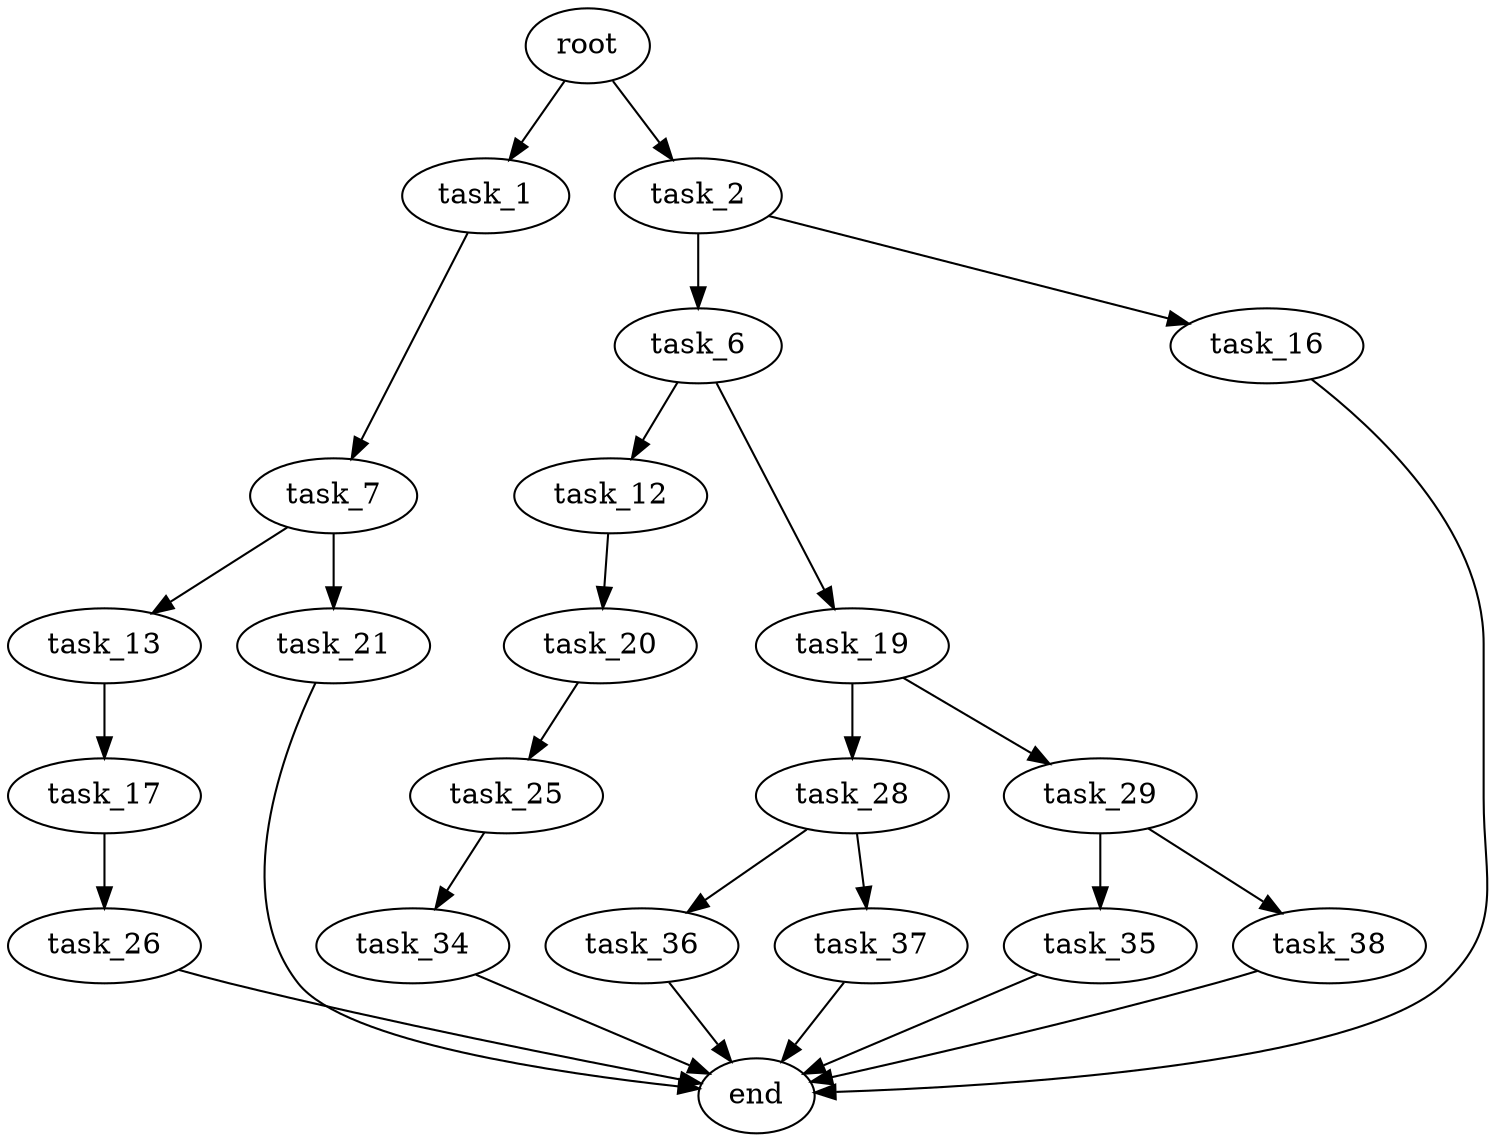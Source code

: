 digraph G {
  root [size="0.000000"];
  task_1 [size="42386535417.000000"];
  task_2 [size="231928233984.000000"];
  task_6 [size="310458680354.000000"];
  task_7 [size="7173428367.000000"];
  task_12 [size="63711956366.000000"];
  task_13 [size="30569789050.000000"];
  task_16 [size="47239854928.000000"];
  task_17 [size="6878032830.000000"];
  task_19 [size="666561382176.000000"];
  task_20 [size="25515472116.000000"];
  task_21 [size="1073741824000.000000"];
  task_25 [size="68719476736.000000"];
  task_26 [size="134217728000.000000"];
  task_28 [size="6187685918.000000"];
  task_29 [size="134217728000.000000"];
  task_34 [size="775160376624.000000"];
  task_35 [size="37261812790.000000"];
  task_36 [size="3568204990.000000"];
  task_37 [size="27001557145.000000"];
  task_38 [size="107673248660.000000"];
  end [size="0.000000"];

  root -> task_1 [size="1.000000"];
  root -> task_2 [size="1.000000"];
  task_1 -> task_7 [size="838860800.000000"];
  task_2 -> task_6 [size="301989888.000000"];
  task_2 -> task_16 [size="301989888.000000"];
  task_6 -> task_12 [size="301989888.000000"];
  task_6 -> task_19 [size="301989888.000000"];
  task_7 -> task_13 [size="301989888.000000"];
  task_7 -> task_21 [size="301989888.000000"];
  task_12 -> task_20 [size="134217728.000000"];
  task_13 -> task_17 [size="536870912.000000"];
  task_16 -> end [size="1.000000"];
  task_17 -> task_26 [size="301989888.000000"];
  task_19 -> task_28 [size="411041792.000000"];
  task_19 -> task_29 [size="411041792.000000"];
  task_20 -> task_25 [size="536870912.000000"];
  task_21 -> end [size="1.000000"];
  task_25 -> task_34 [size="134217728.000000"];
  task_26 -> end [size="1.000000"];
  task_28 -> task_36 [size="33554432.000000"];
  task_28 -> task_37 [size="33554432.000000"];
  task_29 -> task_35 [size="209715200.000000"];
  task_29 -> task_38 [size="209715200.000000"];
  task_34 -> end [size="1.000000"];
  task_35 -> end [size="1.000000"];
  task_36 -> end [size="1.000000"];
  task_37 -> end [size="1.000000"];
  task_38 -> end [size="1.000000"];
}
